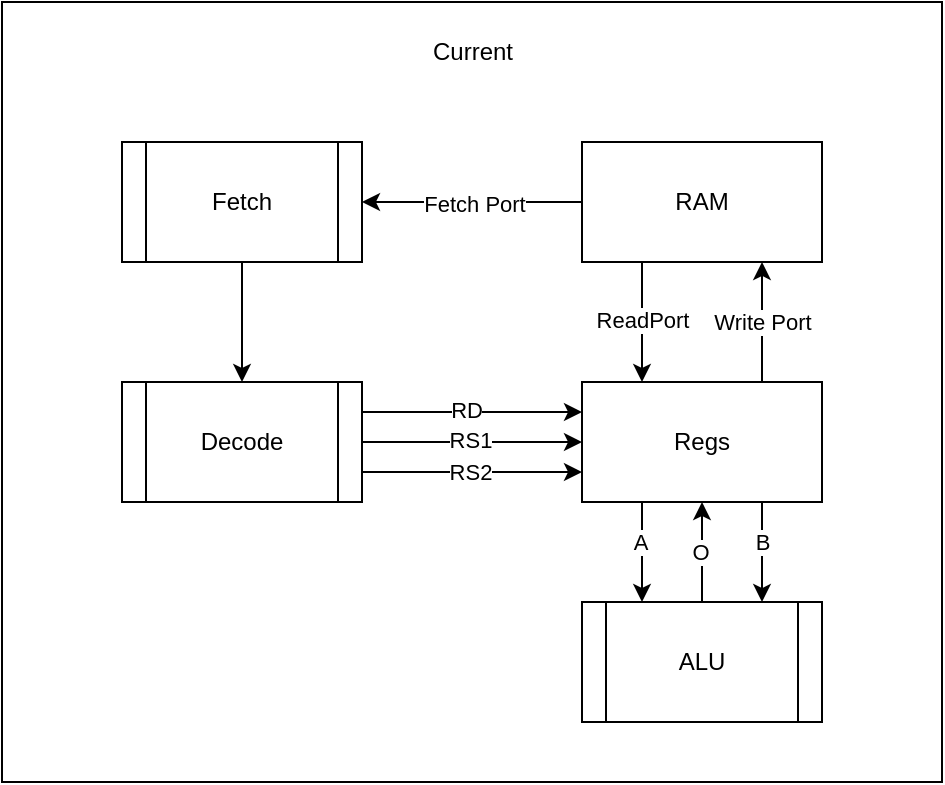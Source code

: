 <mxfile version="24.7.17">
  <diagram name="Page-1" id="JKw6xTFxa0xERZgipNU3">
    <mxGraphModel dx="1687" dy="984" grid="1" gridSize="10" guides="1" tooltips="1" connect="1" arrows="1" fold="1" page="1" pageScale="1" pageWidth="850" pageHeight="1100" math="0" shadow="0">
      <root>
        <mxCell id="0" />
        <mxCell id="1" parent="0" />
        <mxCell id="pHQBSKNXJPz8SyYSF_2L-29" value="" style="rounded=0;whiteSpace=wrap;html=1;" vertex="1" parent="1">
          <mxGeometry x="190" y="90" width="470" height="390" as="geometry" />
        </mxCell>
        <mxCell id="pHQBSKNXJPz8SyYSF_2L-8" style="edgeStyle=orthogonalEdgeStyle;rounded=0;orthogonalLoop=1;jettySize=auto;html=1;" edge="1" parent="1" source="pHQBSKNXJPz8SyYSF_2L-1" target="pHQBSKNXJPz8SyYSF_2L-2">
          <mxGeometry relative="1" as="geometry" />
        </mxCell>
        <mxCell id="pHQBSKNXJPz8SyYSF_2L-1" value="Fetch" style="shape=process;whiteSpace=wrap;html=1;backgroundOutline=1;" vertex="1" parent="1">
          <mxGeometry x="250" y="160" width="120" height="60" as="geometry" />
        </mxCell>
        <mxCell id="pHQBSKNXJPz8SyYSF_2L-13" style="edgeStyle=orthogonalEdgeStyle;rounded=0;orthogonalLoop=1;jettySize=auto;html=1;exitX=1;exitY=0.5;exitDx=0;exitDy=0;entryX=0;entryY=0.5;entryDx=0;entryDy=0;" edge="1" parent="1" source="pHQBSKNXJPz8SyYSF_2L-2" target="pHQBSKNXJPz8SyYSF_2L-9">
          <mxGeometry relative="1" as="geometry" />
        </mxCell>
        <mxCell id="pHQBSKNXJPz8SyYSF_2L-17" value="RS1" style="edgeLabel;html=1;align=center;verticalAlign=middle;resizable=0;points=[];" vertex="1" connectable="0" parent="pHQBSKNXJPz8SyYSF_2L-13">
          <mxGeometry x="-0.018" y="2" relative="1" as="geometry">
            <mxPoint y="1" as="offset" />
          </mxGeometry>
        </mxCell>
        <mxCell id="pHQBSKNXJPz8SyYSF_2L-14" style="edgeStyle=orthogonalEdgeStyle;rounded=0;orthogonalLoop=1;jettySize=auto;html=1;exitX=1;exitY=0.25;exitDx=0;exitDy=0;entryX=0;entryY=0.25;entryDx=0;entryDy=0;" edge="1" parent="1" source="pHQBSKNXJPz8SyYSF_2L-2" target="pHQBSKNXJPz8SyYSF_2L-9">
          <mxGeometry relative="1" as="geometry" />
        </mxCell>
        <mxCell id="pHQBSKNXJPz8SyYSF_2L-16" value="RD" style="edgeLabel;html=1;align=center;verticalAlign=middle;resizable=0;points=[];" vertex="1" connectable="0" parent="pHQBSKNXJPz8SyYSF_2L-14">
          <mxGeometry x="-0.255" y="-1" relative="1" as="geometry">
            <mxPoint x="11" y="-2" as="offset" />
          </mxGeometry>
        </mxCell>
        <mxCell id="pHQBSKNXJPz8SyYSF_2L-15" style="edgeStyle=orthogonalEdgeStyle;rounded=0;orthogonalLoop=1;jettySize=auto;html=1;exitX=1;exitY=0.75;exitDx=0;exitDy=0;entryX=0;entryY=0.75;entryDx=0;entryDy=0;" edge="1" parent="1" source="pHQBSKNXJPz8SyYSF_2L-2" target="pHQBSKNXJPz8SyYSF_2L-9">
          <mxGeometry relative="1" as="geometry" />
        </mxCell>
        <mxCell id="pHQBSKNXJPz8SyYSF_2L-18" value="RS2" style="edgeLabel;html=1;align=center;verticalAlign=middle;resizable=0;points=[];" vertex="1" connectable="0" parent="pHQBSKNXJPz8SyYSF_2L-15">
          <mxGeometry x="0.036" y="2" relative="1" as="geometry">
            <mxPoint x="-3" y="2" as="offset" />
          </mxGeometry>
        </mxCell>
        <mxCell id="pHQBSKNXJPz8SyYSF_2L-2" value="Decode" style="shape=process;whiteSpace=wrap;html=1;backgroundOutline=1;" vertex="1" parent="1">
          <mxGeometry x="250" y="280" width="120" height="60" as="geometry" />
        </mxCell>
        <mxCell id="pHQBSKNXJPz8SyYSF_2L-24" style="edgeStyle=orthogonalEdgeStyle;rounded=0;orthogonalLoop=1;jettySize=auto;html=1;exitX=0.5;exitY=0;exitDx=0;exitDy=0;entryX=0.5;entryY=1;entryDx=0;entryDy=0;" edge="1" parent="1" source="pHQBSKNXJPz8SyYSF_2L-3" target="pHQBSKNXJPz8SyYSF_2L-9">
          <mxGeometry relative="1" as="geometry" />
        </mxCell>
        <mxCell id="pHQBSKNXJPz8SyYSF_2L-25" value="O" style="edgeLabel;html=1;align=center;verticalAlign=middle;resizable=0;points=[];" vertex="1" connectable="0" parent="pHQBSKNXJPz8SyYSF_2L-24">
          <mxGeometry y="1" relative="1" as="geometry">
            <mxPoint as="offset" />
          </mxGeometry>
        </mxCell>
        <mxCell id="pHQBSKNXJPz8SyYSF_2L-3" value="ALU" style="shape=process;whiteSpace=wrap;html=1;backgroundOutline=1;" vertex="1" parent="1">
          <mxGeometry x="480" y="390" width="120" height="60" as="geometry" />
        </mxCell>
        <mxCell id="pHQBSKNXJPz8SyYSF_2L-6" style="edgeStyle=orthogonalEdgeStyle;rounded=0;orthogonalLoop=1;jettySize=auto;html=1;" edge="1" parent="1" source="pHQBSKNXJPz8SyYSF_2L-5" target="pHQBSKNXJPz8SyYSF_2L-1">
          <mxGeometry relative="1" as="geometry" />
        </mxCell>
        <mxCell id="pHQBSKNXJPz8SyYSF_2L-19" value="Fetch Port" style="edgeLabel;html=1;align=center;verticalAlign=middle;resizable=0;points=[];" vertex="1" connectable="0" parent="pHQBSKNXJPz8SyYSF_2L-6">
          <mxGeometry x="-0.018" y="1" relative="1" as="geometry">
            <mxPoint as="offset" />
          </mxGeometry>
        </mxCell>
        <mxCell id="pHQBSKNXJPz8SyYSF_2L-11" style="edgeStyle=orthogonalEdgeStyle;rounded=0;orthogonalLoop=1;jettySize=auto;html=1;exitX=0.25;exitY=1;exitDx=0;exitDy=0;entryX=0.25;entryY=0;entryDx=0;entryDy=0;" edge="1" parent="1" source="pHQBSKNXJPz8SyYSF_2L-5" target="pHQBSKNXJPz8SyYSF_2L-9">
          <mxGeometry relative="1" as="geometry" />
        </mxCell>
        <mxCell id="pHQBSKNXJPz8SyYSF_2L-21" value="ReadPort" style="edgeLabel;html=1;align=center;verticalAlign=middle;resizable=0;points=[];" vertex="1" connectable="0" parent="pHQBSKNXJPz8SyYSF_2L-11">
          <mxGeometry x="-0.033" relative="1" as="geometry">
            <mxPoint as="offset" />
          </mxGeometry>
        </mxCell>
        <mxCell id="pHQBSKNXJPz8SyYSF_2L-5" value="RAM" style="rounded=0;whiteSpace=wrap;html=1;" vertex="1" parent="1">
          <mxGeometry x="480" y="160" width="120" height="60" as="geometry" />
        </mxCell>
        <mxCell id="pHQBSKNXJPz8SyYSF_2L-12" style="edgeStyle=orthogonalEdgeStyle;rounded=0;orthogonalLoop=1;jettySize=auto;html=1;exitX=0.75;exitY=0;exitDx=0;exitDy=0;entryX=0.75;entryY=1;entryDx=0;entryDy=0;" edge="1" parent="1" source="pHQBSKNXJPz8SyYSF_2L-9" target="pHQBSKNXJPz8SyYSF_2L-5">
          <mxGeometry relative="1" as="geometry" />
        </mxCell>
        <mxCell id="pHQBSKNXJPz8SyYSF_2L-20" value="Write Port" style="edgeLabel;html=1;align=center;verticalAlign=middle;resizable=0;points=[];" vertex="1" connectable="0" parent="pHQBSKNXJPz8SyYSF_2L-12">
          <mxGeometry x="0.133" y="-3" relative="1" as="geometry">
            <mxPoint x="-3" y="4" as="offset" />
          </mxGeometry>
        </mxCell>
        <mxCell id="pHQBSKNXJPz8SyYSF_2L-22" style="edgeStyle=orthogonalEdgeStyle;rounded=0;orthogonalLoop=1;jettySize=auto;html=1;exitX=0.25;exitY=1;exitDx=0;exitDy=0;entryX=0.25;entryY=0;entryDx=0;entryDy=0;" edge="1" parent="1" source="pHQBSKNXJPz8SyYSF_2L-9" target="pHQBSKNXJPz8SyYSF_2L-3">
          <mxGeometry relative="1" as="geometry" />
        </mxCell>
        <mxCell id="pHQBSKNXJPz8SyYSF_2L-27" value="A" style="edgeLabel;html=1;align=center;verticalAlign=middle;resizable=0;points=[];" vertex="1" connectable="0" parent="pHQBSKNXJPz8SyYSF_2L-22">
          <mxGeometry x="-0.28" y="-1" relative="1" as="geometry">
            <mxPoint y="2" as="offset" />
          </mxGeometry>
        </mxCell>
        <mxCell id="pHQBSKNXJPz8SyYSF_2L-23" style="edgeStyle=orthogonalEdgeStyle;rounded=0;orthogonalLoop=1;jettySize=auto;html=1;exitX=0.75;exitY=1;exitDx=0;exitDy=0;entryX=0.75;entryY=0;entryDx=0;entryDy=0;" edge="1" parent="1" source="pHQBSKNXJPz8SyYSF_2L-9" target="pHQBSKNXJPz8SyYSF_2L-3">
          <mxGeometry relative="1" as="geometry" />
        </mxCell>
        <mxCell id="pHQBSKNXJPz8SyYSF_2L-26" value="B" style="edgeLabel;html=1;align=center;verticalAlign=middle;resizable=0;points=[];" vertex="1" connectable="0" parent="pHQBSKNXJPz8SyYSF_2L-23">
          <mxGeometry x="0.04" y="-2" relative="1" as="geometry">
            <mxPoint x="2" y="-6" as="offset" />
          </mxGeometry>
        </mxCell>
        <mxCell id="pHQBSKNXJPz8SyYSF_2L-9" value="Regs" style="rounded=0;whiteSpace=wrap;html=1;" vertex="1" parent="1">
          <mxGeometry x="480" y="280" width="120" height="60" as="geometry" />
        </mxCell>
        <mxCell id="pHQBSKNXJPz8SyYSF_2L-28" value="Current" style="text;html=1;align=center;verticalAlign=middle;resizable=0;points=[];autosize=1;strokeColor=none;fillColor=none;" vertex="1" parent="1">
          <mxGeometry x="395" y="100" width="60" height="30" as="geometry" />
        </mxCell>
      </root>
    </mxGraphModel>
  </diagram>
</mxfile>

